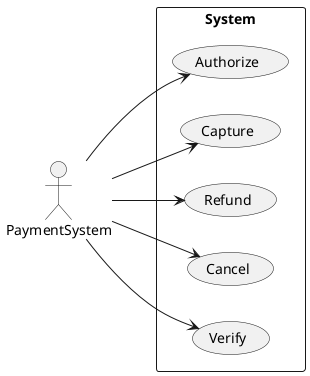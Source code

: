 @startuml paymentsystem
left to right direction
actor PaymentSystem
rectangle "System" as system {
  (Authorize)
  (Capture)
  (Refund)
  (Cancel)
  (Verify)
}
PaymentSystem --> (Authorize)
PaymentSystem --> (Capture)
PaymentSystem --> (Refund)
PaymentSystem --> (Cancel)
PaymentSystem --> (Verify)
@enduml
